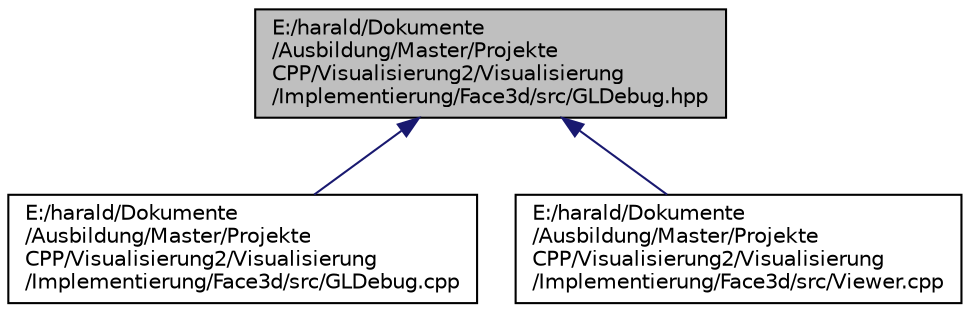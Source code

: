 digraph "E:/harald/Dokumente/Ausbildung/Master/ProjekteCPP/Visualisierung2/Visualisierung/Implementierung/Face3d/src/GLDebug.hpp"
{
  edge [fontname="Helvetica",fontsize="10",labelfontname="Helvetica",labelfontsize="10"];
  node [fontname="Helvetica",fontsize="10",shape=record];
  Node1 [label="E:/harald/Dokumente\l/Ausbildung/Master/Projekte\lCPP/Visualisierung2/Visualisierung\l/Implementierung/Face3d/src/GLDebug.hpp",height=0.2,width=0.4,color="black", fillcolor="grey75", style="filled", fontcolor="black"];
  Node1 -> Node2 [dir="back",color="midnightblue",fontsize="10",style="solid"];
  Node2 [label="E:/harald/Dokumente\l/Ausbildung/Master/Projekte\lCPP/Visualisierung2/Visualisierung\l/Implementierung/Face3d/src/GLDebug.cpp",height=0.2,width=0.4,color="black", fillcolor="white", style="filled",URL="$_g_l_debug_8cpp.html"];
  Node1 -> Node3 [dir="back",color="midnightblue",fontsize="10",style="solid"];
  Node3 [label="E:/harald/Dokumente\l/Ausbildung/Master/Projekte\lCPP/Visualisierung2/Visualisierung\l/Implementierung/Face3d/src/Viewer.cpp",height=0.2,width=0.4,color="black", fillcolor="white", style="filled",URL="$_viewer_8cpp.html"];
}
